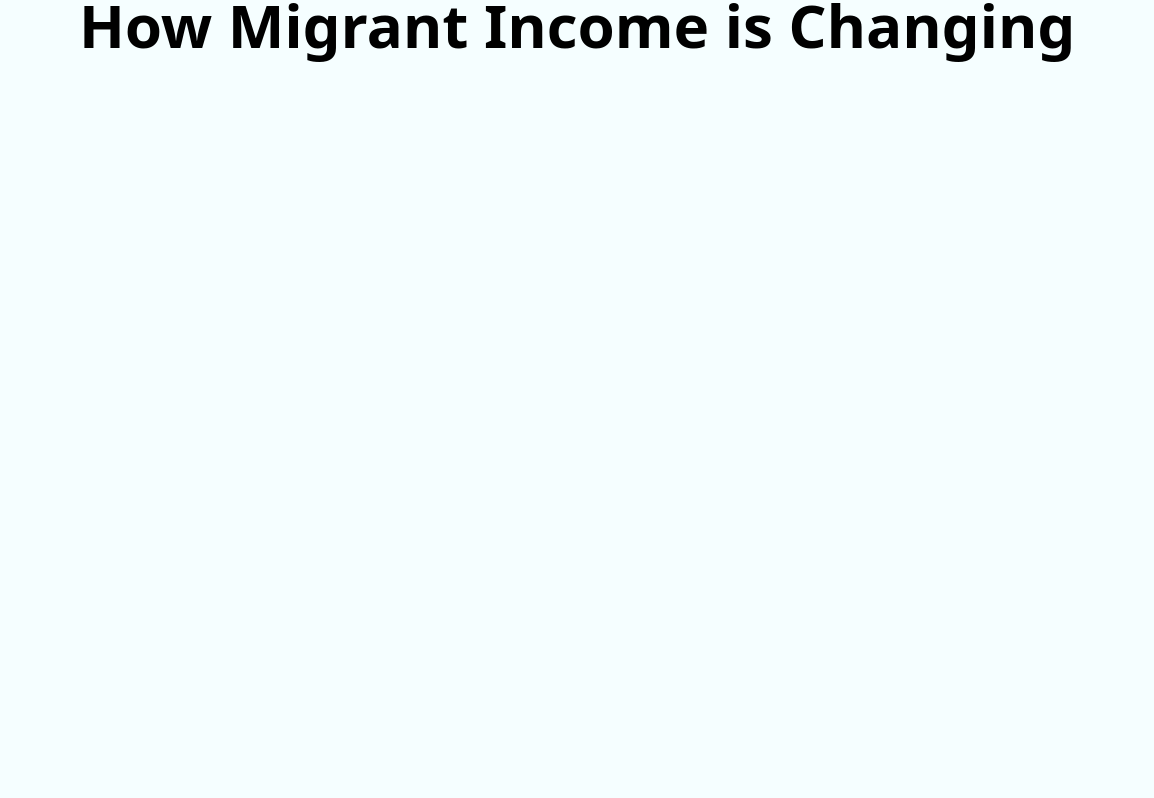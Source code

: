 {
  "$schema": "https://vega.github.io/schema/vega-lite/v5.json",
  "title": {
    "text": "How Migrant Income is Changing",
    "font": "Dubai",
    "dy":-15,
    "fontSize": 30
  },
  "background": "#f5feff",
  "width": 577,
  "height": 350,
  "data": {
    "values": [
      {"Code": 4, "Label": "South Australia", "Year": 2016, "Under $500 per week": 51.9, "$3000 or more per week (%)": 1.9, "Category": "Under $500"},
      {"Code": 4, "Label": "South Australia", "Year": 2021, "Under $500 per week": 41.9, "$3000 or more per week (%)": 3.0, "Category": "Under $500"},
      {"Code": 7, "Label": "Northern Territory", "Year": 2016, "Under $500 per week": 30.2, "$3000 or more per week (%)": 4.6, "Category": "Under $500"},
      {"Code": 7, "Label": "Northern Territory", "Year": 2021, "Under $500 per week": 25.5, "$3000 or more per week (%)": 4.6, "Category": "Under $500"},
      {"Code": 8, "Label": "National", "Year": 2016, "Under $500 per week": 44.8, "$3000 or more per week (%)": 3.3, "Category": "$3000 or more"},
      {"Code": 8, "Label": "National", "Year": 2021, "Under $500 per week": 36.4, "$3000 or more per week (%)": 4.6, "Category": "$3000 or more"}
    ]
  },
  "layer": [
    {
      "mark": {
        "type": "area",
        "opacity": 0.5
      },
      "transform": [
        {
          "filter": "datum.Label == 'National'"
        }
      ],
      "encoding": {
        "x": {
          "field": "Year",
          "type": "quantitative",
          "axis": {
            "title": "Year",
            "labelFont": "Dubai",
            "labelFontSize": 16,
            "titleFont": "Dubai",
            "titleFontSize": 22,
            "ticks": true,
            "tickCount": 4,
            "labelPadding": 10,
            "grid": false,
            "format": "d"
          }
        },
        "y": {
          "field": "Under $500 per week",
          "type": "quantitative",
          "scale": {
            "domain": [0, 52] 
          },
          "axis": {
            "title": "% of Migrants",
            "labelFont": "Dubai",
            "labelFontSize": 16,
            "titleFont": "Dubai",
            "titleFontSize": 22,
            "labelPadding":20,
            "tickMinStep":5,
            "titleX": -50            
          }
        },
        "color": {
          "field": "Category",
          "scale": {
            "domain": ["Under $500", "$3000 or more"],
            "range": ["#CF9FFA", "#BA68C8"]
          },
          "legend": {
            "title": "Income Per Week",
            "labelFontSize": 16,
            "titleFontSize": 22,
            "titleFont": "Dubai",
            "labelFont": "Dubai",
            "labelLimit": 1000,
            "rowPadding": 15,
            "titleLimit":1000,
    
            "symbolStrokeColor":"black",
            "symbolStrokeWidth":5,
            "symbolSize":500
          }
        },
        "tooltip": [
          {"field": "Label", "title": "State"},
          {"field": "Year", "title": "Year"},
          {"field": "Under $500 per week", "title": "Under $500 (%)"}
        ]
      }
    },
    {
      "mark": {
        "type": "line",
        "stroke": "black",
        "strokeDash": [3, 5]
      },
      "transform": [
        {
          "filter": "datum.Label == 'Northern Territory'"
        }
      ],
      "encoding": {
        "x": {
          "field": "Year",
          "type": "quantitative"
        },
        "y": {
          "field": "Under $500 per week",
          "type": "quantitative",
          "scale": {
            "domain": [0, 52] 
          }
        }
      }
    },
    {
      "mark": {
        "type": "area",
        "opacity": 0.5
      },
      "transform": [
        {
          "filter": "datum.Label == 'National'"
        }
      ],
      "encoding": {
        "x": {
          "field": "Year",
          "type": "quantitative"
        },
        "y": {
          "field": "$3000 or more per week (%)",
          "type": "quantitative",
          "scale": {
            "domain": [0, 52] 
          }
        },
        "color": {
          "value": "#BA68C8"
        },
        "tooltip": [
          {"field": "Label", "title": "State"},
          {"field": "Year", "title": "Year"},
          {"field": "$3000 or more per week (%)", "title": "Migrants on $3000+ (%)"}
        ]
      }
    },
    {
      "mark": {
        "type": "line",
        "stroke": "black",
        "strokeDash": [0, 0]
      },
      "transform": [
        {
          "filter": "datum.Label == 'National'"
        }
      ],
      "encoding": {
        "x": {
          "field": "Year",
          "type": "quantitative"
        },
        "y": {
          "field": "Under $500 per week",
          "type": "quantitative",
          "scale": {
            "domain": [0, 52] 
          }
        }
      }
    },
    {
      "mark": {
        "type": "line",
        "stroke": "black",
        "strokeDash": [0, 0]
      },
      "transform": [
        {
          "filter": "datum.Label == 'National'"
        }
      ],
      "encoding": {
        "x": {
          "field": "Year",
          "type": "quantitative"
        },
        "y": {
          "field": "$3000 or more per week (%)",
          "type": "quantitative",
          "scale": {
            "domain": [0, 52]
          }
        }
      }
    },
    {
      "mark": {
        "type": "line",
        "stroke": "black",
        "strokeDash": [25, 5]
      },
      "transform": [
        {
          "filter": "datum.Label == 'South Australia'"
        }
      ],
      "encoding": {
        "x": {
          "field": "Year",
          "type": "quantitative"
        },
        "y": {
          "field": "Under $500 per week",
          "type": "quantitative",
          "scale": {
            "domain": [0, 52]
          }
        }
      }
    },
    {
      "mark": {
        "type": "line",
        "stroke": "black",
        "strokeDash": [25, 5]
      },
      "transform": [
        {
          "filter": "datum.Label == 'South Australia'"
        }
      ],
      "encoding": {
        "x": {
          "field": "Year",
          "type": "quantitative"
        },
        "y": {
          "field": "$3000 or more per week (%)",
          "type": "quantitative",
          "scale": {
            "domain": [0, 52]
          }
        }
      }
    },
    {
      "mark": {
        "type": "line",
        "stroke": "black",
        "strokeDash": [3, 5]
      },
      "transform": [
        {
          "filter": "datum.Label == 'Northern Territory'"
        }
      ],
      "encoding": {
        "x": {
          "field": "Year",
          "type": "quantitative"
        },
        "y": {
          "field": "$3000 or more per week (%)",
          "type": "quantitative",
          "scale": {
            "domain": [0, 52] 
          }
        }
      }
    },
    {
      "mark": {
        "type": "text",
        "font": "Dubai",
        "fontSize":20,
        "fontWeight":"bold",
        "dy": -160
      },
      "transform": [
        {
          "filter": "datum.Label == 'South Australia'"
        }
      ],
      "encoding": {
        "text": {
          "field": "Label"
        },
        "color": {
          "condition": {
            "test": "datum.Label == 'South Australia'",
            "value": "black"
          },
          "value": "black"
        }
      }
    },
    {
      "mark": {
        "type": "text",
        "font": "Dubai",
        "fontSize":20,
        "fontWeight":"bold",
        "dy": -82.5
      },
      "transform": [
        {
          "filter": "datum.Label == 'National'"
        }
      ],
      "encoding": {
        "text": {
          "field": "Label"
        },
        "color": {
          "condition": {
            "test": "datum.Label == 'National'",
            "value": "black"
          },
          "value": "black"
        }
      }
    },
    {
      "mark": {
        "type": "text",
        "font": "Dubai",
        "fontSize":20,
        "fontWeight":"bold",
        "dy": 5
      },
      "transform": [
        {
          "filter": "datum.Label == 'Northern Territory'"
        }
      ],
      "encoding": {
        "text": {
          "field": "Label"
        },
        "color": {
          "condition": {
            "test": "datum.Label == 'National'",
            "value": "black"
          },
          "value": "black"
        }
      }
    }
  ]
}